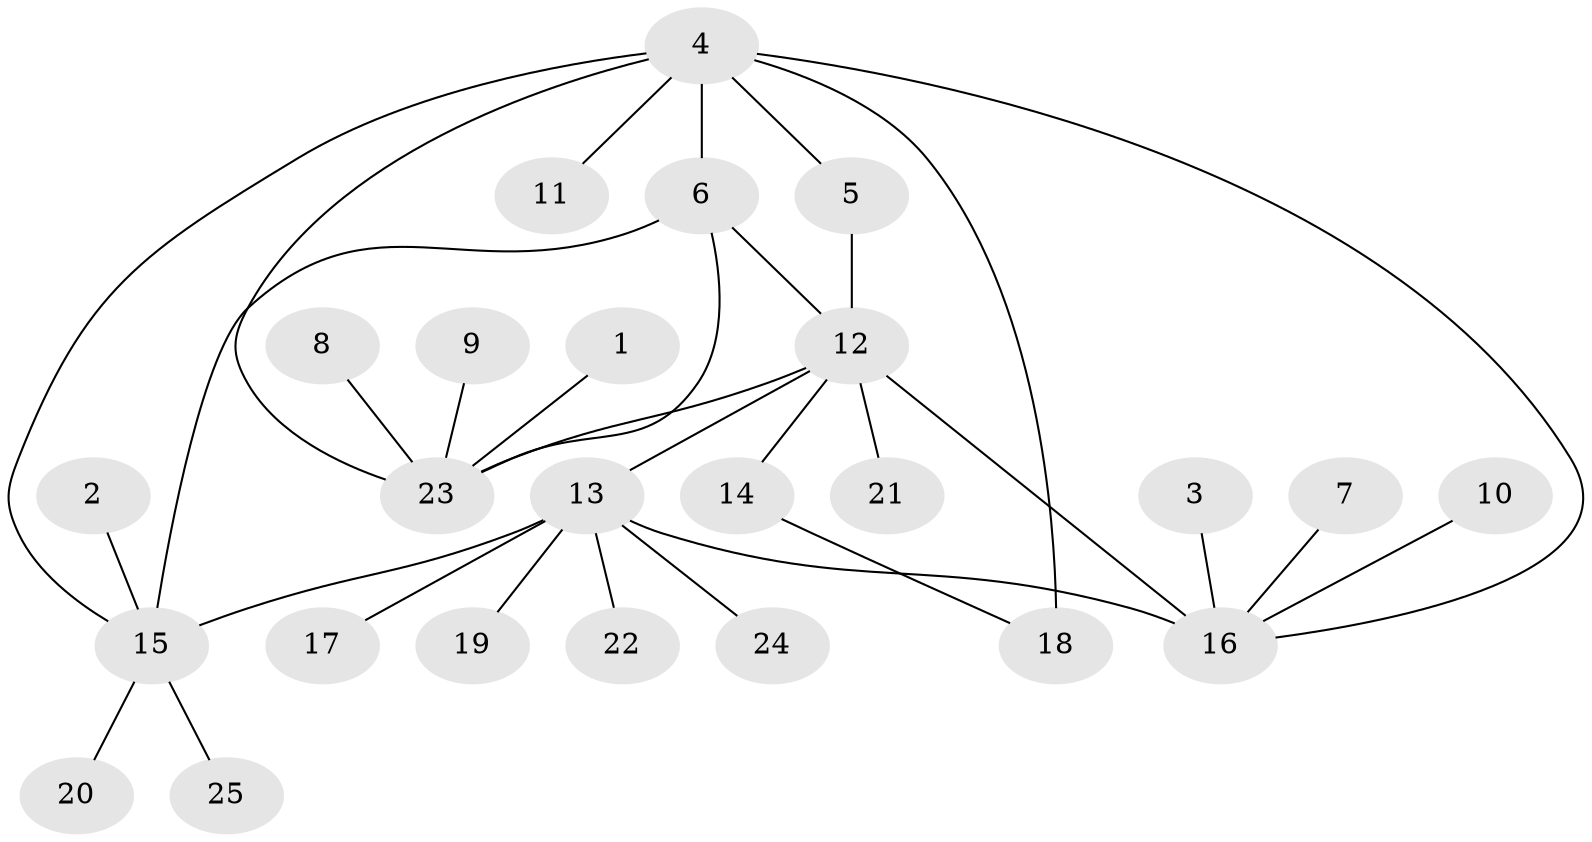 // original degree distribution, {3: 0.1276595744680851, 7: 0.0425531914893617, 6: 0.02127659574468085, 8: 0.0425531914893617, 5: 0.0425531914893617, 4: 0.06382978723404255, 1: 0.5531914893617021, 2: 0.10638297872340426}
// Generated by graph-tools (version 1.1) at 2025/50/03/09/25 03:50:42]
// undirected, 25 vertices, 32 edges
graph export_dot {
graph [start="1"]
  node [color=gray90,style=filled];
  1;
  2;
  3;
  4;
  5;
  6;
  7;
  8;
  9;
  10;
  11;
  12;
  13;
  14;
  15;
  16;
  17;
  18;
  19;
  20;
  21;
  22;
  23;
  24;
  25;
  1 -- 23 [weight=1.0];
  2 -- 15 [weight=1.0];
  3 -- 16 [weight=1.0];
  4 -- 5 [weight=1.0];
  4 -- 6 [weight=1.0];
  4 -- 11 [weight=1.0];
  4 -- 15 [weight=1.0];
  4 -- 16 [weight=1.0];
  4 -- 18 [weight=1.0];
  4 -- 23 [weight=1.0];
  5 -- 12 [weight=2.0];
  6 -- 12 [weight=1.0];
  6 -- 15 [weight=1.0];
  6 -- 23 [weight=1.0];
  7 -- 16 [weight=1.0];
  8 -- 23 [weight=1.0];
  9 -- 23 [weight=1.0];
  10 -- 16 [weight=1.0];
  12 -- 13 [weight=2.0];
  12 -- 14 [weight=1.0];
  12 -- 16 [weight=1.0];
  12 -- 21 [weight=1.0];
  12 -- 23 [weight=1.0];
  13 -- 15 [weight=1.0];
  13 -- 16 [weight=1.0];
  13 -- 17 [weight=1.0];
  13 -- 19 [weight=1.0];
  13 -- 22 [weight=1.0];
  13 -- 24 [weight=1.0];
  14 -- 18 [weight=1.0];
  15 -- 20 [weight=1.0];
  15 -- 25 [weight=1.0];
}
